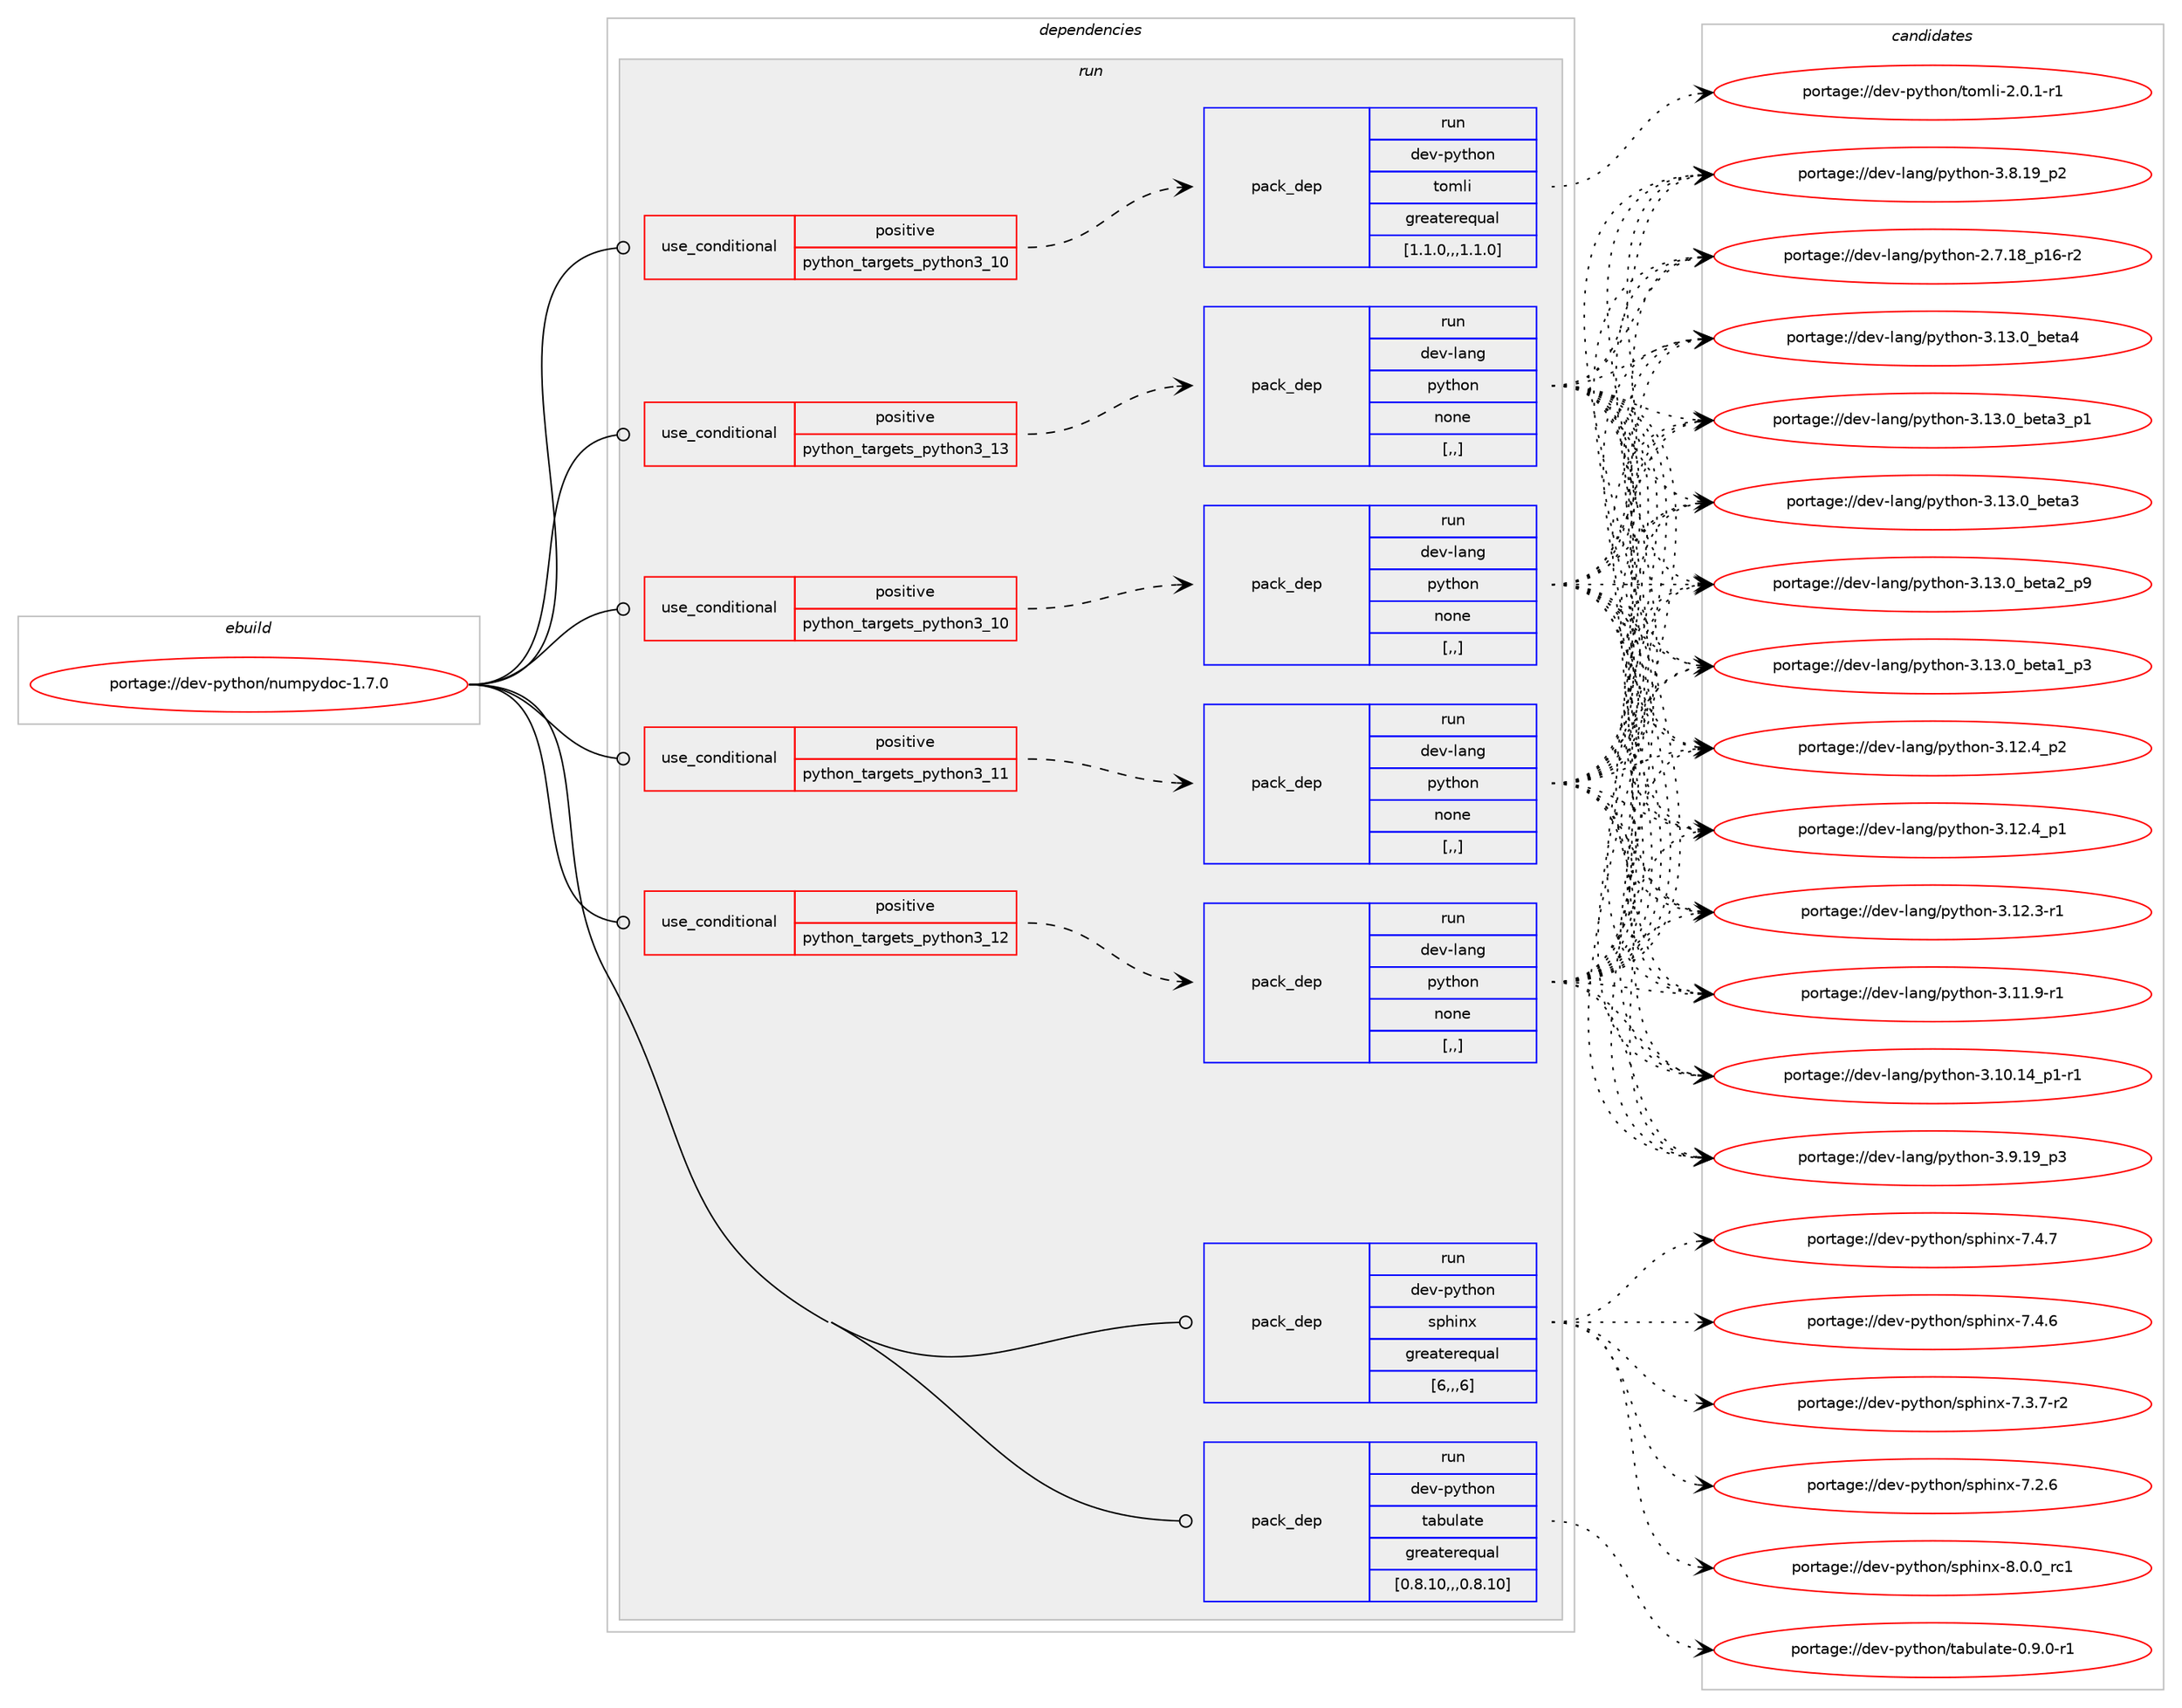 digraph prolog {

# *************
# Graph options
# *************

newrank=true;
concentrate=true;
compound=true;
graph [rankdir=LR,fontname=Helvetica,fontsize=10,ranksep=1.5];#, ranksep=2.5, nodesep=0.2];
edge  [arrowhead=vee];
node  [fontname=Helvetica,fontsize=10];

# **********
# The ebuild
# **********

subgraph cluster_leftcol {
color=gray;
label=<<i>ebuild</i>>;
id [label="portage://dev-python/numpydoc-1.7.0", color=red, width=4, href="../dev-python/numpydoc-1.7.0.svg"];
}

# ****************
# The dependencies
# ****************

subgraph cluster_midcol {
color=gray;
label=<<i>dependencies</i>>;
subgraph cluster_compile {
fillcolor="#eeeeee";
style=filled;
label=<<i>compile</i>>;
}
subgraph cluster_compileandrun {
fillcolor="#eeeeee";
style=filled;
label=<<i>compile and run</i>>;
}
subgraph cluster_run {
fillcolor="#eeeeee";
style=filled;
label=<<i>run</i>>;
subgraph cond35430 {
dependency152937 [label=<<TABLE BORDER="0" CELLBORDER="1" CELLSPACING="0" CELLPADDING="4"><TR><TD ROWSPAN="3" CELLPADDING="10">use_conditional</TD></TR><TR><TD>positive</TD></TR><TR><TD>python_targets_python3_10</TD></TR></TABLE>>, shape=none, color=red];
subgraph pack116258 {
dependency152938 [label=<<TABLE BORDER="0" CELLBORDER="1" CELLSPACING="0" CELLPADDING="4" WIDTH="220"><TR><TD ROWSPAN="6" CELLPADDING="30">pack_dep</TD></TR><TR><TD WIDTH="110">run</TD></TR><TR><TD>dev-lang</TD></TR><TR><TD>python</TD></TR><TR><TD>none</TD></TR><TR><TD>[,,]</TD></TR></TABLE>>, shape=none, color=blue];
}
dependency152937:e -> dependency152938:w [weight=20,style="dashed",arrowhead="vee"];
}
id:e -> dependency152937:w [weight=20,style="solid",arrowhead="odot"];
subgraph cond35431 {
dependency152939 [label=<<TABLE BORDER="0" CELLBORDER="1" CELLSPACING="0" CELLPADDING="4"><TR><TD ROWSPAN="3" CELLPADDING="10">use_conditional</TD></TR><TR><TD>positive</TD></TR><TR><TD>python_targets_python3_10</TD></TR></TABLE>>, shape=none, color=red];
subgraph pack116259 {
dependency152940 [label=<<TABLE BORDER="0" CELLBORDER="1" CELLSPACING="0" CELLPADDING="4" WIDTH="220"><TR><TD ROWSPAN="6" CELLPADDING="30">pack_dep</TD></TR><TR><TD WIDTH="110">run</TD></TR><TR><TD>dev-python</TD></TR><TR><TD>tomli</TD></TR><TR><TD>greaterequal</TD></TR><TR><TD>[1.1.0,,,1.1.0]</TD></TR></TABLE>>, shape=none, color=blue];
}
dependency152939:e -> dependency152940:w [weight=20,style="dashed",arrowhead="vee"];
}
id:e -> dependency152939:w [weight=20,style="solid",arrowhead="odot"];
subgraph cond35432 {
dependency152941 [label=<<TABLE BORDER="0" CELLBORDER="1" CELLSPACING="0" CELLPADDING="4"><TR><TD ROWSPAN="3" CELLPADDING="10">use_conditional</TD></TR><TR><TD>positive</TD></TR><TR><TD>python_targets_python3_11</TD></TR></TABLE>>, shape=none, color=red];
subgraph pack116260 {
dependency152942 [label=<<TABLE BORDER="0" CELLBORDER="1" CELLSPACING="0" CELLPADDING="4" WIDTH="220"><TR><TD ROWSPAN="6" CELLPADDING="30">pack_dep</TD></TR><TR><TD WIDTH="110">run</TD></TR><TR><TD>dev-lang</TD></TR><TR><TD>python</TD></TR><TR><TD>none</TD></TR><TR><TD>[,,]</TD></TR></TABLE>>, shape=none, color=blue];
}
dependency152941:e -> dependency152942:w [weight=20,style="dashed",arrowhead="vee"];
}
id:e -> dependency152941:w [weight=20,style="solid",arrowhead="odot"];
subgraph cond35433 {
dependency152943 [label=<<TABLE BORDER="0" CELLBORDER="1" CELLSPACING="0" CELLPADDING="4"><TR><TD ROWSPAN="3" CELLPADDING="10">use_conditional</TD></TR><TR><TD>positive</TD></TR><TR><TD>python_targets_python3_12</TD></TR></TABLE>>, shape=none, color=red];
subgraph pack116261 {
dependency152944 [label=<<TABLE BORDER="0" CELLBORDER="1" CELLSPACING="0" CELLPADDING="4" WIDTH="220"><TR><TD ROWSPAN="6" CELLPADDING="30">pack_dep</TD></TR><TR><TD WIDTH="110">run</TD></TR><TR><TD>dev-lang</TD></TR><TR><TD>python</TD></TR><TR><TD>none</TD></TR><TR><TD>[,,]</TD></TR></TABLE>>, shape=none, color=blue];
}
dependency152943:e -> dependency152944:w [weight=20,style="dashed",arrowhead="vee"];
}
id:e -> dependency152943:w [weight=20,style="solid",arrowhead="odot"];
subgraph cond35434 {
dependency152945 [label=<<TABLE BORDER="0" CELLBORDER="1" CELLSPACING="0" CELLPADDING="4"><TR><TD ROWSPAN="3" CELLPADDING="10">use_conditional</TD></TR><TR><TD>positive</TD></TR><TR><TD>python_targets_python3_13</TD></TR></TABLE>>, shape=none, color=red];
subgraph pack116262 {
dependency152946 [label=<<TABLE BORDER="0" CELLBORDER="1" CELLSPACING="0" CELLPADDING="4" WIDTH="220"><TR><TD ROWSPAN="6" CELLPADDING="30">pack_dep</TD></TR><TR><TD WIDTH="110">run</TD></TR><TR><TD>dev-lang</TD></TR><TR><TD>python</TD></TR><TR><TD>none</TD></TR><TR><TD>[,,]</TD></TR></TABLE>>, shape=none, color=blue];
}
dependency152945:e -> dependency152946:w [weight=20,style="dashed",arrowhead="vee"];
}
id:e -> dependency152945:w [weight=20,style="solid",arrowhead="odot"];
subgraph pack116263 {
dependency152947 [label=<<TABLE BORDER="0" CELLBORDER="1" CELLSPACING="0" CELLPADDING="4" WIDTH="220"><TR><TD ROWSPAN="6" CELLPADDING="30">pack_dep</TD></TR><TR><TD WIDTH="110">run</TD></TR><TR><TD>dev-python</TD></TR><TR><TD>sphinx</TD></TR><TR><TD>greaterequal</TD></TR><TR><TD>[6,,,6]</TD></TR></TABLE>>, shape=none, color=blue];
}
id:e -> dependency152947:w [weight=20,style="solid",arrowhead="odot"];
subgraph pack116264 {
dependency152948 [label=<<TABLE BORDER="0" CELLBORDER="1" CELLSPACING="0" CELLPADDING="4" WIDTH="220"><TR><TD ROWSPAN="6" CELLPADDING="30">pack_dep</TD></TR><TR><TD WIDTH="110">run</TD></TR><TR><TD>dev-python</TD></TR><TR><TD>tabulate</TD></TR><TR><TD>greaterequal</TD></TR><TR><TD>[0.8.10,,,0.8.10]</TD></TR></TABLE>>, shape=none, color=blue];
}
id:e -> dependency152948:w [weight=20,style="solid",arrowhead="odot"];
}
}

# **************
# The candidates
# **************

subgraph cluster_choices {
rank=same;
color=gray;
label=<<i>candidates</i>>;

subgraph choice116258 {
color=black;
nodesep=1;
choice1001011184510897110103471121211161041111104551464951464895981011169752 [label="portage://dev-lang/python-3.13.0_beta4", color=red, width=4,href="../dev-lang/python-3.13.0_beta4.svg"];
choice10010111845108971101034711212111610411111045514649514648959810111697519511249 [label="portage://dev-lang/python-3.13.0_beta3_p1", color=red, width=4,href="../dev-lang/python-3.13.0_beta3_p1.svg"];
choice1001011184510897110103471121211161041111104551464951464895981011169751 [label="portage://dev-lang/python-3.13.0_beta3", color=red, width=4,href="../dev-lang/python-3.13.0_beta3.svg"];
choice10010111845108971101034711212111610411111045514649514648959810111697509511257 [label="portage://dev-lang/python-3.13.0_beta2_p9", color=red, width=4,href="../dev-lang/python-3.13.0_beta2_p9.svg"];
choice10010111845108971101034711212111610411111045514649514648959810111697499511251 [label="portage://dev-lang/python-3.13.0_beta1_p3", color=red, width=4,href="../dev-lang/python-3.13.0_beta1_p3.svg"];
choice100101118451089711010347112121116104111110455146495046529511250 [label="portage://dev-lang/python-3.12.4_p2", color=red, width=4,href="../dev-lang/python-3.12.4_p2.svg"];
choice100101118451089711010347112121116104111110455146495046529511249 [label="portage://dev-lang/python-3.12.4_p1", color=red, width=4,href="../dev-lang/python-3.12.4_p1.svg"];
choice100101118451089711010347112121116104111110455146495046514511449 [label="portage://dev-lang/python-3.12.3-r1", color=red, width=4,href="../dev-lang/python-3.12.3-r1.svg"];
choice100101118451089711010347112121116104111110455146494946574511449 [label="portage://dev-lang/python-3.11.9-r1", color=red, width=4,href="../dev-lang/python-3.11.9-r1.svg"];
choice100101118451089711010347112121116104111110455146494846495295112494511449 [label="portage://dev-lang/python-3.10.14_p1-r1", color=red, width=4,href="../dev-lang/python-3.10.14_p1-r1.svg"];
choice100101118451089711010347112121116104111110455146574649579511251 [label="portage://dev-lang/python-3.9.19_p3", color=red, width=4,href="../dev-lang/python-3.9.19_p3.svg"];
choice100101118451089711010347112121116104111110455146564649579511250 [label="portage://dev-lang/python-3.8.19_p2", color=red, width=4,href="../dev-lang/python-3.8.19_p2.svg"];
choice100101118451089711010347112121116104111110455046554649569511249544511450 [label="portage://dev-lang/python-2.7.18_p16-r2", color=red, width=4,href="../dev-lang/python-2.7.18_p16-r2.svg"];
dependency152938:e -> choice1001011184510897110103471121211161041111104551464951464895981011169752:w [style=dotted,weight="100"];
dependency152938:e -> choice10010111845108971101034711212111610411111045514649514648959810111697519511249:w [style=dotted,weight="100"];
dependency152938:e -> choice1001011184510897110103471121211161041111104551464951464895981011169751:w [style=dotted,weight="100"];
dependency152938:e -> choice10010111845108971101034711212111610411111045514649514648959810111697509511257:w [style=dotted,weight="100"];
dependency152938:e -> choice10010111845108971101034711212111610411111045514649514648959810111697499511251:w [style=dotted,weight="100"];
dependency152938:e -> choice100101118451089711010347112121116104111110455146495046529511250:w [style=dotted,weight="100"];
dependency152938:e -> choice100101118451089711010347112121116104111110455146495046529511249:w [style=dotted,weight="100"];
dependency152938:e -> choice100101118451089711010347112121116104111110455146495046514511449:w [style=dotted,weight="100"];
dependency152938:e -> choice100101118451089711010347112121116104111110455146494946574511449:w [style=dotted,weight="100"];
dependency152938:e -> choice100101118451089711010347112121116104111110455146494846495295112494511449:w [style=dotted,weight="100"];
dependency152938:e -> choice100101118451089711010347112121116104111110455146574649579511251:w [style=dotted,weight="100"];
dependency152938:e -> choice100101118451089711010347112121116104111110455146564649579511250:w [style=dotted,weight="100"];
dependency152938:e -> choice100101118451089711010347112121116104111110455046554649569511249544511450:w [style=dotted,weight="100"];
}
subgraph choice116259 {
color=black;
nodesep=1;
choice10010111845112121116104111110471161111091081054550464846494511449 [label="portage://dev-python/tomli-2.0.1-r1", color=red, width=4,href="../dev-python/tomli-2.0.1-r1.svg"];
dependency152940:e -> choice10010111845112121116104111110471161111091081054550464846494511449:w [style=dotted,weight="100"];
}
subgraph choice116260 {
color=black;
nodesep=1;
choice1001011184510897110103471121211161041111104551464951464895981011169752 [label="portage://dev-lang/python-3.13.0_beta4", color=red, width=4,href="../dev-lang/python-3.13.0_beta4.svg"];
choice10010111845108971101034711212111610411111045514649514648959810111697519511249 [label="portage://dev-lang/python-3.13.0_beta3_p1", color=red, width=4,href="../dev-lang/python-3.13.0_beta3_p1.svg"];
choice1001011184510897110103471121211161041111104551464951464895981011169751 [label="portage://dev-lang/python-3.13.0_beta3", color=red, width=4,href="../dev-lang/python-3.13.0_beta3.svg"];
choice10010111845108971101034711212111610411111045514649514648959810111697509511257 [label="portage://dev-lang/python-3.13.0_beta2_p9", color=red, width=4,href="../dev-lang/python-3.13.0_beta2_p9.svg"];
choice10010111845108971101034711212111610411111045514649514648959810111697499511251 [label="portage://dev-lang/python-3.13.0_beta1_p3", color=red, width=4,href="../dev-lang/python-3.13.0_beta1_p3.svg"];
choice100101118451089711010347112121116104111110455146495046529511250 [label="portage://dev-lang/python-3.12.4_p2", color=red, width=4,href="../dev-lang/python-3.12.4_p2.svg"];
choice100101118451089711010347112121116104111110455146495046529511249 [label="portage://dev-lang/python-3.12.4_p1", color=red, width=4,href="../dev-lang/python-3.12.4_p1.svg"];
choice100101118451089711010347112121116104111110455146495046514511449 [label="portage://dev-lang/python-3.12.3-r1", color=red, width=4,href="../dev-lang/python-3.12.3-r1.svg"];
choice100101118451089711010347112121116104111110455146494946574511449 [label="portage://dev-lang/python-3.11.9-r1", color=red, width=4,href="../dev-lang/python-3.11.9-r1.svg"];
choice100101118451089711010347112121116104111110455146494846495295112494511449 [label="portage://dev-lang/python-3.10.14_p1-r1", color=red, width=4,href="../dev-lang/python-3.10.14_p1-r1.svg"];
choice100101118451089711010347112121116104111110455146574649579511251 [label="portage://dev-lang/python-3.9.19_p3", color=red, width=4,href="../dev-lang/python-3.9.19_p3.svg"];
choice100101118451089711010347112121116104111110455146564649579511250 [label="portage://dev-lang/python-3.8.19_p2", color=red, width=4,href="../dev-lang/python-3.8.19_p2.svg"];
choice100101118451089711010347112121116104111110455046554649569511249544511450 [label="portage://dev-lang/python-2.7.18_p16-r2", color=red, width=4,href="../dev-lang/python-2.7.18_p16-r2.svg"];
dependency152942:e -> choice1001011184510897110103471121211161041111104551464951464895981011169752:w [style=dotted,weight="100"];
dependency152942:e -> choice10010111845108971101034711212111610411111045514649514648959810111697519511249:w [style=dotted,weight="100"];
dependency152942:e -> choice1001011184510897110103471121211161041111104551464951464895981011169751:w [style=dotted,weight="100"];
dependency152942:e -> choice10010111845108971101034711212111610411111045514649514648959810111697509511257:w [style=dotted,weight="100"];
dependency152942:e -> choice10010111845108971101034711212111610411111045514649514648959810111697499511251:w [style=dotted,weight="100"];
dependency152942:e -> choice100101118451089711010347112121116104111110455146495046529511250:w [style=dotted,weight="100"];
dependency152942:e -> choice100101118451089711010347112121116104111110455146495046529511249:w [style=dotted,weight="100"];
dependency152942:e -> choice100101118451089711010347112121116104111110455146495046514511449:w [style=dotted,weight="100"];
dependency152942:e -> choice100101118451089711010347112121116104111110455146494946574511449:w [style=dotted,weight="100"];
dependency152942:e -> choice100101118451089711010347112121116104111110455146494846495295112494511449:w [style=dotted,weight="100"];
dependency152942:e -> choice100101118451089711010347112121116104111110455146574649579511251:w [style=dotted,weight="100"];
dependency152942:e -> choice100101118451089711010347112121116104111110455146564649579511250:w [style=dotted,weight="100"];
dependency152942:e -> choice100101118451089711010347112121116104111110455046554649569511249544511450:w [style=dotted,weight="100"];
}
subgraph choice116261 {
color=black;
nodesep=1;
choice1001011184510897110103471121211161041111104551464951464895981011169752 [label="portage://dev-lang/python-3.13.0_beta4", color=red, width=4,href="../dev-lang/python-3.13.0_beta4.svg"];
choice10010111845108971101034711212111610411111045514649514648959810111697519511249 [label="portage://dev-lang/python-3.13.0_beta3_p1", color=red, width=4,href="../dev-lang/python-3.13.0_beta3_p1.svg"];
choice1001011184510897110103471121211161041111104551464951464895981011169751 [label="portage://dev-lang/python-3.13.0_beta3", color=red, width=4,href="../dev-lang/python-3.13.0_beta3.svg"];
choice10010111845108971101034711212111610411111045514649514648959810111697509511257 [label="portage://dev-lang/python-3.13.0_beta2_p9", color=red, width=4,href="../dev-lang/python-3.13.0_beta2_p9.svg"];
choice10010111845108971101034711212111610411111045514649514648959810111697499511251 [label="portage://dev-lang/python-3.13.0_beta1_p3", color=red, width=4,href="../dev-lang/python-3.13.0_beta1_p3.svg"];
choice100101118451089711010347112121116104111110455146495046529511250 [label="portage://dev-lang/python-3.12.4_p2", color=red, width=4,href="../dev-lang/python-3.12.4_p2.svg"];
choice100101118451089711010347112121116104111110455146495046529511249 [label="portage://dev-lang/python-3.12.4_p1", color=red, width=4,href="../dev-lang/python-3.12.4_p1.svg"];
choice100101118451089711010347112121116104111110455146495046514511449 [label="portage://dev-lang/python-3.12.3-r1", color=red, width=4,href="../dev-lang/python-3.12.3-r1.svg"];
choice100101118451089711010347112121116104111110455146494946574511449 [label="portage://dev-lang/python-3.11.9-r1", color=red, width=4,href="../dev-lang/python-3.11.9-r1.svg"];
choice100101118451089711010347112121116104111110455146494846495295112494511449 [label="portage://dev-lang/python-3.10.14_p1-r1", color=red, width=4,href="../dev-lang/python-3.10.14_p1-r1.svg"];
choice100101118451089711010347112121116104111110455146574649579511251 [label="portage://dev-lang/python-3.9.19_p3", color=red, width=4,href="../dev-lang/python-3.9.19_p3.svg"];
choice100101118451089711010347112121116104111110455146564649579511250 [label="portage://dev-lang/python-3.8.19_p2", color=red, width=4,href="../dev-lang/python-3.8.19_p2.svg"];
choice100101118451089711010347112121116104111110455046554649569511249544511450 [label="portage://dev-lang/python-2.7.18_p16-r2", color=red, width=4,href="../dev-lang/python-2.7.18_p16-r2.svg"];
dependency152944:e -> choice1001011184510897110103471121211161041111104551464951464895981011169752:w [style=dotted,weight="100"];
dependency152944:e -> choice10010111845108971101034711212111610411111045514649514648959810111697519511249:w [style=dotted,weight="100"];
dependency152944:e -> choice1001011184510897110103471121211161041111104551464951464895981011169751:w [style=dotted,weight="100"];
dependency152944:e -> choice10010111845108971101034711212111610411111045514649514648959810111697509511257:w [style=dotted,weight="100"];
dependency152944:e -> choice10010111845108971101034711212111610411111045514649514648959810111697499511251:w [style=dotted,weight="100"];
dependency152944:e -> choice100101118451089711010347112121116104111110455146495046529511250:w [style=dotted,weight="100"];
dependency152944:e -> choice100101118451089711010347112121116104111110455146495046529511249:w [style=dotted,weight="100"];
dependency152944:e -> choice100101118451089711010347112121116104111110455146495046514511449:w [style=dotted,weight="100"];
dependency152944:e -> choice100101118451089711010347112121116104111110455146494946574511449:w [style=dotted,weight="100"];
dependency152944:e -> choice100101118451089711010347112121116104111110455146494846495295112494511449:w [style=dotted,weight="100"];
dependency152944:e -> choice100101118451089711010347112121116104111110455146574649579511251:w [style=dotted,weight="100"];
dependency152944:e -> choice100101118451089711010347112121116104111110455146564649579511250:w [style=dotted,weight="100"];
dependency152944:e -> choice100101118451089711010347112121116104111110455046554649569511249544511450:w [style=dotted,weight="100"];
}
subgraph choice116262 {
color=black;
nodesep=1;
choice1001011184510897110103471121211161041111104551464951464895981011169752 [label="portage://dev-lang/python-3.13.0_beta4", color=red, width=4,href="../dev-lang/python-3.13.0_beta4.svg"];
choice10010111845108971101034711212111610411111045514649514648959810111697519511249 [label="portage://dev-lang/python-3.13.0_beta3_p1", color=red, width=4,href="../dev-lang/python-3.13.0_beta3_p1.svg"];
choice1001011184510897110103471121211161041111104551464951464895981011169751 [label="portage://dev-lang/python-3.13.0_beta3", color=red, width=4,href="../dev-lang/python-3.13.0_beta3.svg"];
choice10010111845108971101034711212111610411111045514649514648959810111697509511257 [label="portage://dev-lang/python-3.13.0_beta2_p9", color=red, width=4,href="../dev-lang/python-3.13.0_beta2_p9.svg"];
choice10010111845108971101034711212111610411111045514649514648959810111697499511251 [label="portage://dev-lang/python-3.13.0_beta1_p3", color=red, width=4,href="../dev-lang/python-3.13.0_beta1_p3.svg"];
choice100101118451089711010347112121116104111110455146495046529511250 [label="portage://dev-lang/python-3.12.4_p2", color=red, width=4,href="../dev-lang/python-3.12.4_p2.svg"];
choice100101118451089711010347112121116104111110455146495046529511249 [label="portage://dev-lang/python-3.12.4_p1", color=red, width=4,href="../dev-lang/python-3.12.4_p1.svg"];
choice100101118451089711010347112121116104111110455146495046514511449 [label="portage://dev-lang/python-3.12.3-r1", color=red, width=4,href="../dev-lang/python-3.12.3-r1.svg"];
choice100101118451089711010347112121116104111110455146494946574511449 [label="portage://dev-lang/python-3.11.9-r1", color=red, width=4,href="../dev-lang/python-3.11.9-r1.svg"];
choice100101118451089711010347112121116104111110455146494846495295112494511449 [label="portage://dev-lang/python-3.10.14_p1-r1", color=red, width=4,href="../dev-lang/python-3.10.14_p1-r1.svg"];
choice100101118451089711010347112121116104111110455146574649579511251 [label="portage://dev-lang/python-3.9.19_p3", color=red, width=4,href="../dev-lang/python-3.9.19_p3.svg"];
choice100101118451089711010347112121116104111110455146564649579511250 [label="portage://dev-lang/python-3.8.19_p2", color=red, width=4,href="../dev-lang/python-3.8.19_p2.svg"];
choice100101118451089711010347112121116104111110455046554649569511249544511450 [label="portage://dev-lang/python-2.7.18_p16-r2", color=red, width=4,href="../dev-lang/python-2.7.18_p16-r2.svg"];
dependency152946:e -> choice1001011184510897110103471121211161041111104551464951464895981011169752:w [style=dotted,weight="100"];
dependency152946:e -> choice10010111845108971101034711212111610411111045514649514648959810111697519511249:w [style=dotted,weight="100"];
dependency152946:e -> choice1001011184510897110103471121211161041111104551464951464895981011169751:w [style=dotted,weight="100"];
dependency152946:e -> choice10010111845108971101034711212111610411111045514649514648959810111697509511257:w [style=dotted,weight="100"];
dependency152946:e -> choice10010111845108971101034711212111610411111045514649514648959810111697499511251:w [style=dotted,weight="100"];
dependency152946:e -> choice100101118451089711010347112121116104111110455146495046529511250:w [style=dotted,weight="100"];
dependency152946:e -> choice100101118451089711010347112121116104111110455146495046529511249:w [style=dotted,weight="100"];
dependency152946:e -> choice100101118451089711010347112121116104111110455146495046514511449:w [style=dotted,weight="100"];
dependency152946:e -> choice100101118451089711010347112121116104111110455146494946574511449:w [style=dotted,weight="100"];
dependency152946:e -> choice100101118451089711010347112121116104111110455146494846495295112494511449:w [style=dotted,weight="100"];
dependency152946:e -> choice100101118451089711010347112121116104111110455146574649579511251:w [style=dotted,weight="100"];
dependency152946:e -> choice100101118451089711010347112121116104111110455146564649579511250:w [style=dotted,weight="100"];
dependency152946:e -> choice100101118451089711010347112121116104111110455046554649569511249544511450:w [style=dotted,weight="100"];
}
subgraph choice116263 {
color=black;
nodesep=1;
choice1001011184511212111610411111047115112104105110120455646484648951149949 [label="portage://dev-python/sphinx-8.0.0_rc1", color=red, width=4,href="../dev-python/sphinx-8.0.0_rc1.svg"];
choice1001011184511212111610411111047115112104105110120455546524655 [label="portage://dev-python/sphinx-7.4.7", color=red, width=4,href="../dev-python/sphinx-7.4.7.svg"];
choice1001011184511212111610411111047115112104105110120455546524654 [label="portage://dev-python/sphinx-7.4.6", color=red, width=4,href="../dev-python/sphinx-7.4.6.svg"];
choice10010111845112121116104111110471151121041051101204555465146554511450 [label="portage://dev-python/sphinx-7.3.7-r2", color=red, width=4,href="../dev-python/sphinx-7.3.7-r2.svg"];
choice1001011184511212111610411111047115112104105110120455546504654 [label="portage://dev-python/sphinx-7.2.6", color=red, width=4,href="../dev-python/sphinx-7.2.6.svg"];
dependency152947:e -> choice1001011184511212111610411111047115112104105110120455646484648951149949:w [style=dotted,weight="100"];
dependency152947:e -> choice1001011184511212111610411111047115112104105110120455546524655:w [style=dotted,weight="100"];
dependency152947:e -> choice1001011184511212111610411111047115112104105110120455546524654:w [style=dotted,weight="100"];
dependency152947:e -> choice10010111845112121116104111110471151121041051101204555465146554511450:w [style=dotted,weight="100"];
dependency152947:e -> choice1001011184511212111610411111047115112104105110120455546504654:w [style=dotted,weight="100"];
}
subgraph choice116264 {
color=black;
nodesep=1;
choice10010111845112121116104111110471169798117108971161014548465746484511449 [label="portage://dev-python/tabulate-0.9.0-r1", color=red, width=4,href="../dev-python/tabulate-0.9.0-r1.svg"];
dependency152948:e -> choice10010111845112121116104111110471169798117108971161014548465746484511449:w [style=dotted,weight="100"];
}
}

}
